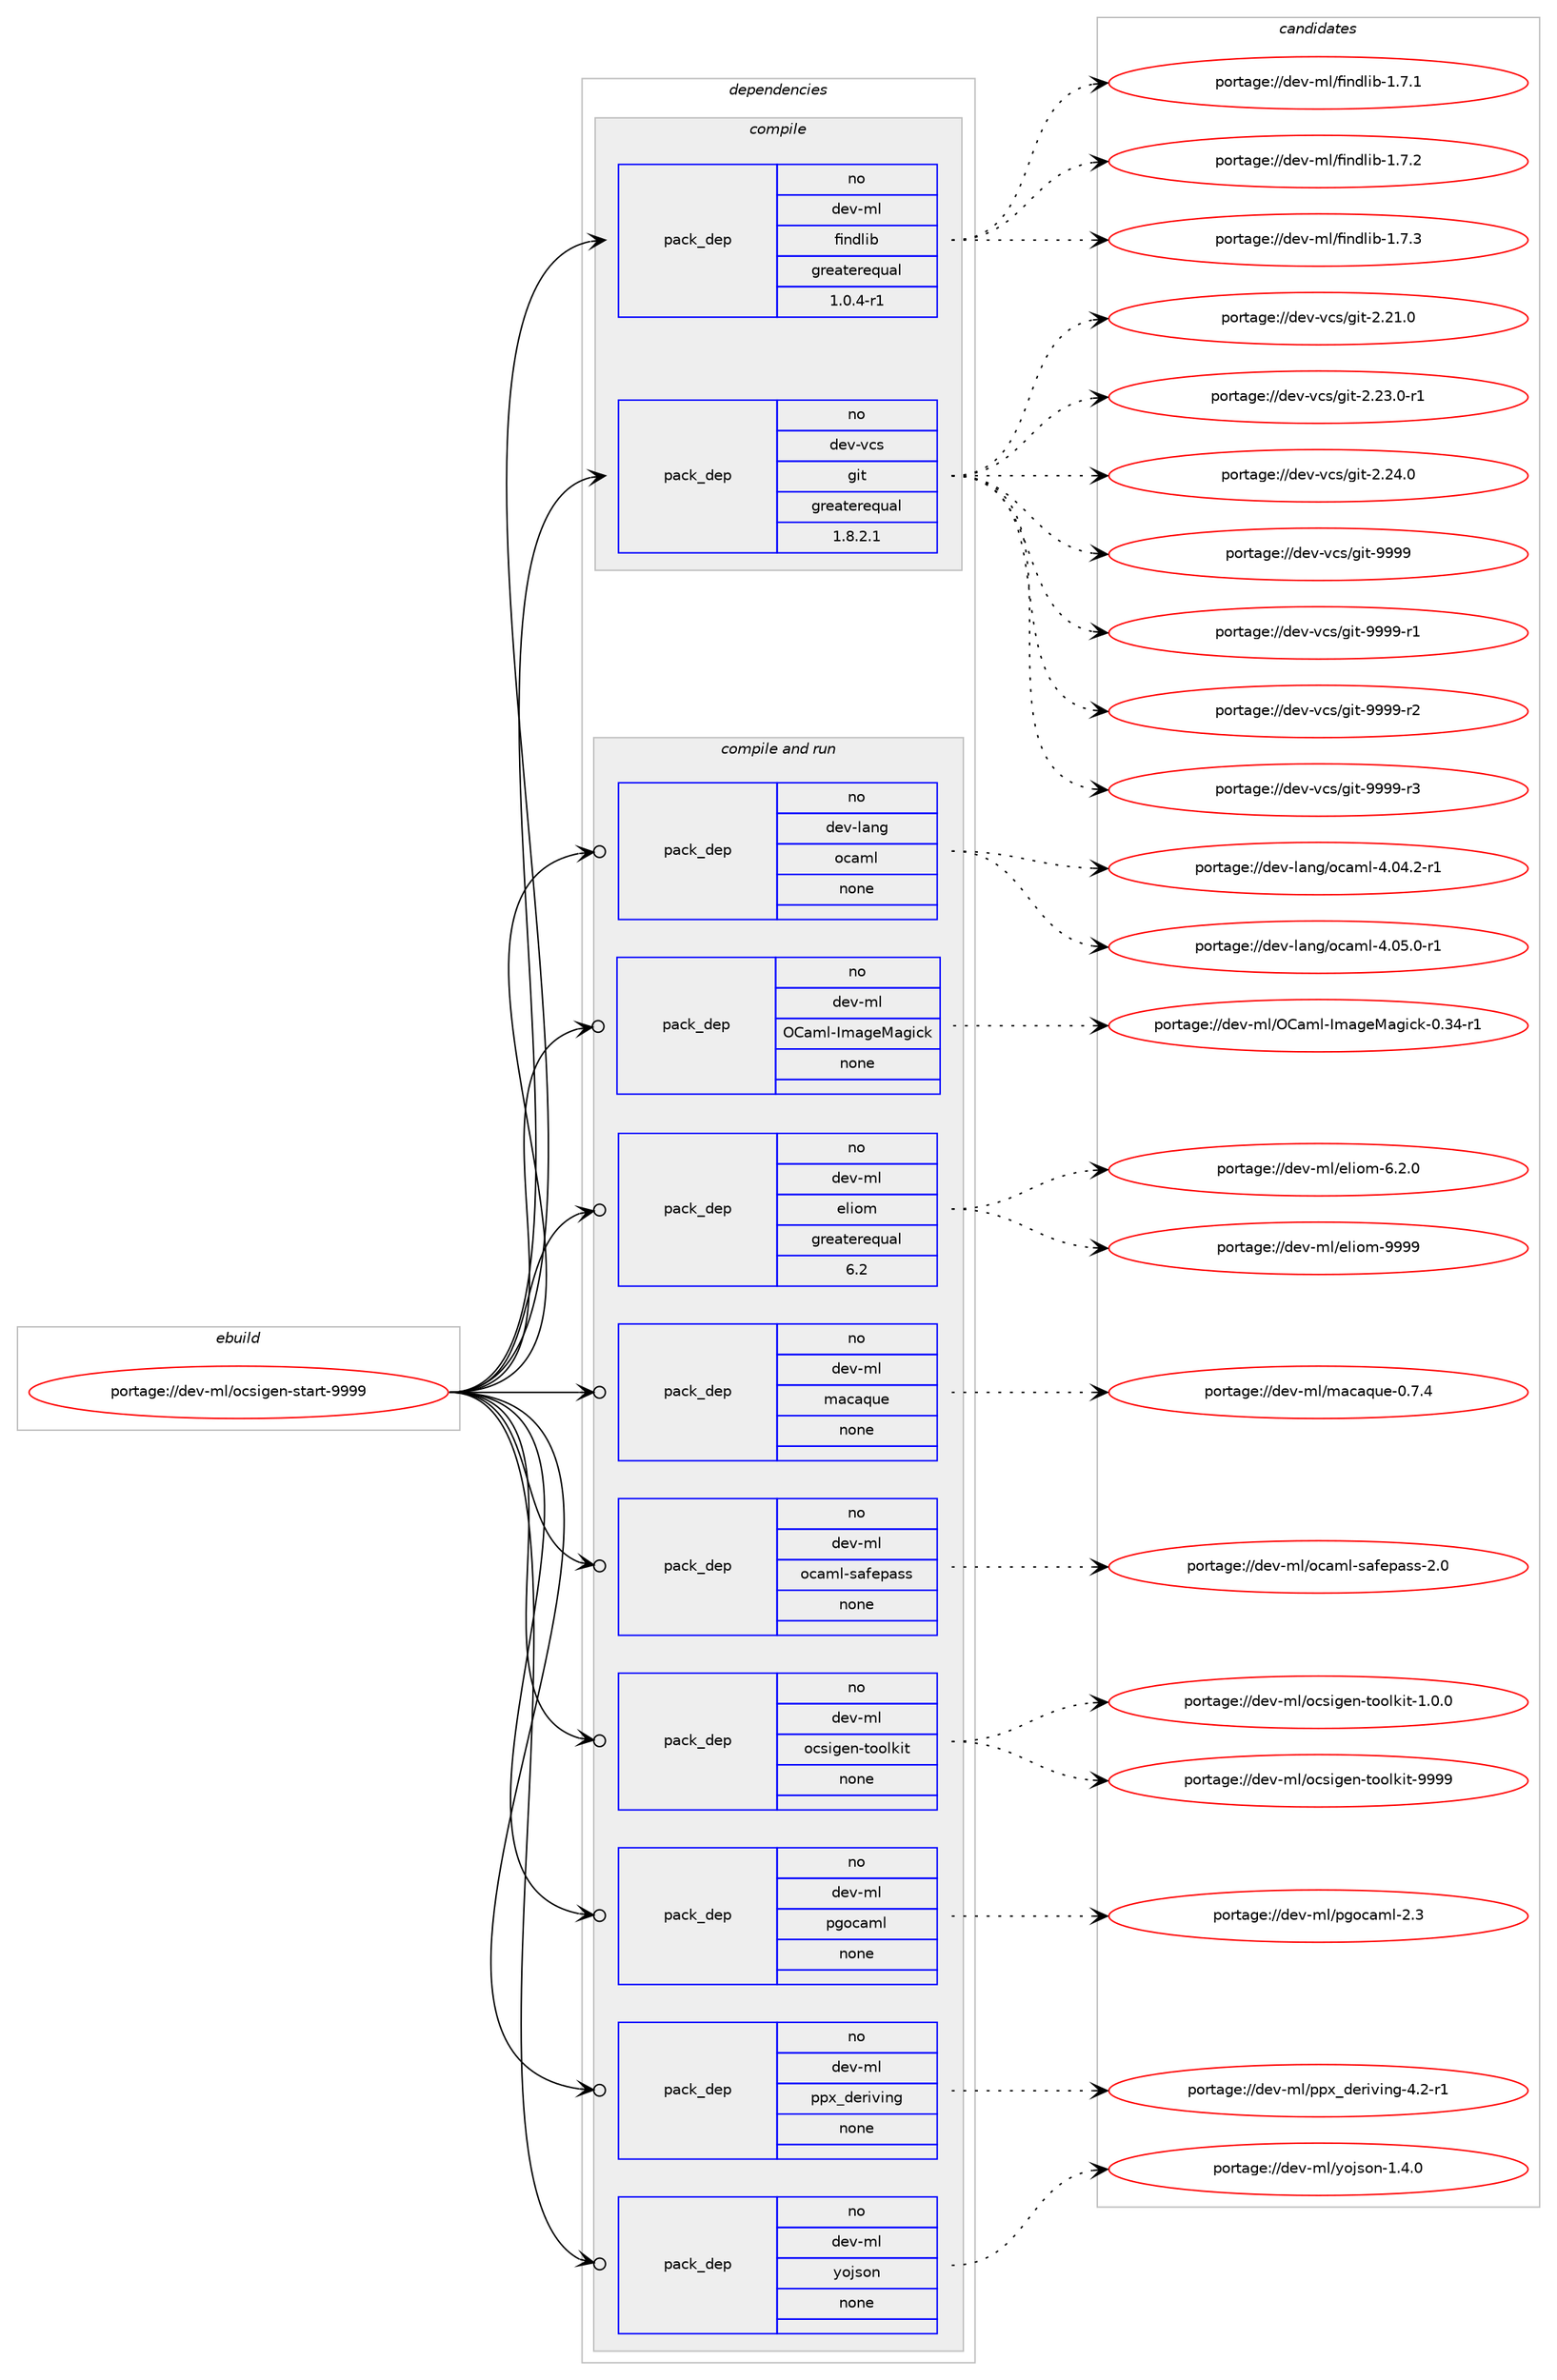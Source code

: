 digraph prolog {

# *************
# Graph options
# *************

newrank=true;
concentrate=true;
compound=true;
graph [rankdir=LR,fontname=Helvetica,fontsize=10,ranksep=1.5];#, ranksep=2.5, nodesep=0.2];
edge  [arrowhead=vee];
node  [fontname=Helvetica,fontsize=10];

# **********
# The ebuild
# **********

subgraph cluster_leftcol {
color=gray;
rank=same;
label=<<i>ebuild</i>>;
id [label="portage://dev-ml/ocsigen-start-9999", color=red, width=4, href="../dev-ml/ocsigen-start-9999.svg"];
}

# ****************
# The dependencies
# ****************

subgraph cluster_midcol {
color=gray;
label=<<i>dependencies</i>>;
subgraph cluster_compile {
fillcolor="#eeeeee";
style=filled;
label=<<i>compile</i>>;
subgraph pack81764 {
dependency107422 [label=<<TABLE BORDER="0" CELLBORDER="1" CELLSPACING="0" CELLPADDING="4" WIDTH="220"><TR><TD ROWSPAN="6" CELLPADDING="30">pack_dep</TD></TR><TR><TD WIDTH="110">no</TD></TR><TR><TD>dev-ml</TD></TR><TR><TD>findlib</TD></TR><TR><TD>greaterequal</TD></TR><TR><TD>1.0.4-r1</TD></TR></TABLE>>, shape=none, color=blue];
}
id:e -> dependency107422:w [weight=20,style="solid",arrowhead="vee"];
subgraph pack81765 {
dependency107423 [label=<<TABLE BORDER="0" CELLBORDER="1" CELLSPACING="0" CELLPADDING="4" WIDTH="220"><TR><TD ROWSPAN="6" CELLPADDING="30">pack_dep</TD></TR><TR><TD WIDTH="110">no</TD></TR><TR><TD>dev-vcs</TD></TR><TR><TD>git</TD></TR><TR><TD>greaterequal</TD></TR><TR><TD>1.8.2.1</TD></TR></TABLE>>, shape=none, color=blue];
}
id:e -> dependency107423:w [weight=20,style="solid",arrowhead="vee"];
}
subgraph cluster_compileandrun {
fillcolor="#eeeeee";
style=filled;
label=<<i>compile and run</i>>;
subgraph pack81766 {
dependency107424 [label=<<TABLE BORDER="0" CELLBORDER="1" CELLSPACING="0" CELLPADDING="4" WIDTH="220"><TR><TD ROWSPAN="6" CELLPADDING="30">pack_dep</TD></TR><TR><TD WIDTH="110">no</TD></TR><TR><TD>dev-lang</TD></TR><TR><TD>ocaml</TD></TR><TR><TD>none</TD></TR><TR><TD></TD></TR></TABLE>>, shape=none, color=blue];
}
id:e -> dependency107424:w [weight=20,style="solid",arrowhead="odotvee"];
subgraph pack81767 {
dependency107425 [label=<<TABLE BORDER="0" CELLBORDER="1" CELLSPACING="0" CELLPADDING="4" WIDTH="220"><TR><TD ROWSPAN="6" CELLPADDING="30">pack_dep</TD></TR><TR><TD WIDTH="110">no</TD></TR><TR><TD>dev-ml</TD></TR><TR><TD>OCaml-ImageMagick</TD></TR><TR><TD>none</TD></TR><TR><TD></TD></TR></TABLE>>, shape=none, color=blue];
}
id:e -> dependency107425:w [weight=20,style="solid",arrowhead="odotvee"];
subgraph pack81768 {
dependency107426 [label=<<TABLE BORDER="0" CELLBORDER="1" CELLSPACING="0" CELLPADDING="4" WIDTH="220"><TR><TD ROWSPAN="6" CELLPADDING="30">pack_dep</TD></TR><TR><TD WIDTH="110">no</TD></TR><TR><TD>dev-ml</TD></TR><TR><TD>eliom</TD></TR><TR><TD>greaterequal</TD></TR><TR><TD>6.2</TD></TR></TABLE>>, shape=none, color=blue];
}
id:e -> dependency107426:w [weight=20,style="solid",arrowhead="odotvee"];
subgraph pack81769 {
dependency107427 [label=<<TABLE BORDER="0" CELLBORDER="1" CELLSPACING="0" CELLPADDING="4" WIDTH="220"><TR><TD ROWSPAN="6" CELLPADDING="30">pack_dep</TD></TR><TR><TD WIDTH="110">no</TD></TR><TR><TD>dev-ml</TD></TR><TR><TD>macaque</TD></TR><TR><TD>none</TD></TR><TR><TD></TD></TR></TABLE>>, shape=none, color=blue];
}
id:e -> dependency107427:w [weight=20,style="solid",arrowhead="odotvee"];
subgraph pack81770 {
dependency107428 [label=<<TABLE BORDER="0" CELLBORDER="1" CELLSPACING="0" CELLPADDING="4" WIDTH="220"><TR><TD ROWSPAN="6" CELLPADDING="30">pack_dep</TD></TR><TR><TD WIDTH="110">no</TD></TR><TR><TD>dev-ml</TD></TR><TR><TD>ocaml-safepass</TD></TR><TR><TD>none</TD></TR><TR><TD></TD></TR></TABLE>>, shape=none, color=blue];
}
id:e -> dependency107428:w [weight=20,style="solid",arrowhead="odotvee"];
subgraph pack81771 {
dependency107429 [label=<<TABLE BORDER="0" CELLBORDER="1" CELLSPACING="0" CELLPADDING="4" WIDTH="220"><TR><TD ROWSPAN="6" CELLPADDING="30">pack_dep</TD></TR><TR><TD WIDTH="110">no</TD></TR><TR><TD>dev-ml</TD></TR><TR><TD>ocsigen-toolkit</TD></TR><TR><TD>none</TD></TR><TR><TD></TD></TR></TABLE>>, shape=none, color=blue];
}
id:e -> dependency107429:w [weight=20,style="solid",arrowhead="odotvee"];
subgraph pack81772 {
dependency107430 [label=<<TABLE BORDER="0" CELLBORDER="1" CELLSPACING="0" CELLPADDING="4" WIDTH="220"><TR><TD ROWSPAN="6" CELLPADDING="30">pack_dep</TD></TR><TR><TD WIDTH="110">no</TD></TR><TR><TD>dev-ml</TD></TR><TR><TD>pgocaml</TD></TR><TR><TD>none</TD></TR><TR><TD></TD></TR></TABLE>>, shape=none, color=blue];
}
id:e -> dependency107430:w [weight=20,style="solid",arrowhead="odotvee"];
subgraph pack81773 {
dependency107431 [label=<<TABLE BORDER="0" CELLBORDER="1" CELLSPACING="0" CELLPADDING="4" WIDTH="220"><TR><TD ROWSPAN="6" CELLPADDING="30">pack_dep</TD></TR><TR><TD WIDTH="110">no</TD></TR><TR><TD>dev-ml</TD></TR><TR><TD>ppx_deriving</TD></TR><TR><TD>none</TD></TR><TR><TD></TD></TR></TABLE>>, shape=none, color=blue];
}
id:e -> dependency107431:w [weight=20,style="solid",arrowhead="odotvee"];
subgraph pack81774 {
dependency107432 [label=<<TABLE BORDER="0" CELLBORDER="1" CELLSPACING="0" CELLPADDING="4" WIDTH="220"><TR><TD ROWSPAN="6" CELLPADDING="30">pack_dep</TD></TR><TR><TD WIDTH="110">no</TD></TR><TR><TD>dev-ml</TD></TR><TR><TD>yojson</TD></TR><TR><TD>none</TD></TR><TR><TD></TD></TR></TABLE>>, shape=none, color=blue];
}
id:e -> dependency107432:w [weight=20,style="solid",arrowhead="odotvee"];
}
subgraph cluster_run {
fillcolor="#eeeeee";
style=filled;
label=<<i>run</i>>;
}
}

# **************
# The candidates
# **************

subgraph cluster_choices {
rank=same;
color=gray;
label=<<i>candidates</i>>;

subgraph choice81764 {
color=black;
nodesep=1;
choiceportage100101118451091084710210511010010810598454946554649 [label="portage://dev-ml/findlib-1.7.1", color=red, width=4,href="../dev-ml/findlib-1.7.1.svg"];
choiceportage100101118451091084710210511010010810598454946554650 [label="portage://dev-ml/findlib-1.7.2", color=red, width=4,href="../dev-ml/findlib-1.7.2.svg"];
choiceportage100101118451091084710210511010010810598454946554651 [label="portage://dev-ml/findlib-1.7.3", color=red, width=4,href="../dev-ml/findlib-1.7.3.svg"];
dependency107422:e -> choiceportage100101118451091084710210511010010810598454946554649:w [style=dotted,weight="100"];
dependency107422:e -> choiceportage100101118451091084710210511010010810598454946554650:w [style=dotted,weight="100"];
dependency107422:e -> choiceportage100101118451091084710210511010010810598454946554651:w [style=dotted,weight="100"];
}
subgraph choice81765 {
color=black;
nodesep=1;
choiceportage10010111845118991154710310511645504650494648 [label="portage://dev-vcs/git-2.21.0", color=red, width=4,href="../dev-vcs/git-2.21.0.svg"];
choiceportage100101118451189911547103105116455046505146484511449 [label="portage://dev-vcs/git-2.23.0-r1", color=red, width=4,href="../dev-vcs/git-2.23.0-r1.svg"];
choiceportage10010111845118991154710310511645504650524648 [label="portage://dev-vcs/git-2.24.0", color=red, width=4,href="../dev-vcs/git-2.24.0.svg"];
choiceportage1001011184511899115471031051164557575757 [label="portage://dev-vcs/git-9999", color=red, width=4,href="../dev-vcs/git-9999.svg"];
choiceportage10010111845118991154710310511645575757574511449 [label="portage://dev-vcs/git-9999-r1", color=red, width=4,href="../dev-vcs/git-9999-r1.svg"];
choiceportage10010111845118991154710310511645575757574511450 [label="portage://dev-vcs/git-9999-r2", color=red, width=4,href="../dev-vcs/git-9999-r2.svg"];
choiceportage10010111845118991154710310511645575757574511451 [label="portage://dev-vcs/git-9999-r3", color=red, width=4,href="../dev-vcs/git-9999-r3.svg"];
dependency107423:e -> choiceportage10010111845118991154710310511645504650494648:w [style=dotted,weight="100"];
dependency107423:e -> choiceportage100101118451189911547103105116455046505146484511449:w [style=dotted,weight="100"];
dependency107423:e -> choiceportage10010111845118991154710310511645504650524648:w [style=dotted,weight="100"];
dependency107423:e -> choiceportage1001011184511899115471031051164557575757:w [style=dotted,weight="100"];
dependency107423:e -> choiceportage10010111845118991154710310511645575757574511449:w [style=dotted,weight="100"];
dependency107423:e -> choiceportage10010111845118991154710310511645575757574511450:w [style=dotted,weight="100"];
dependency107423:e -> choiceportage10010111845118991154710310511645575757574511451:w [style=dotted,weight="100"];
}
subgraph choice81766 {
color=black;
nodesep=1;
choiceportage1001011184510897110103471119997109108455246485246504511449 [label="portage://dev-lang/ocaml-4.04.2-r1", color=red, width=4,href="../dev-lang/ocaml-4.04.2-r1.svg"];
choiceportage1001011184510897110103471119997109108455246485346484511449 [label="portage://dev-lang/ocaml-4.05.0-r1", color=red, width=4,href="../dev-lang/ocaml-4.05.0-r1.svg"];
dependency107424:e -> choiceportage1001011184510897110103471119997109108455246485246504511449:w [style=dotted,weight="100"];
dependency107424:e -> choiceportage1001011184510897110103471119997109108455246485346484511449:w [style=dotted,weight="100"];
}
subgraph choice81767 {
color=black;
nodesep=1;
choiceportage100101118451091084779679710910845731099710310177971031059910745484651524511449 [label="portage://dev-ml/OCaml-ImageMagick-0.34-r1", color=red, width=4,href="../dev-ml/OCaml-ImageMagick-0.34-r1.svg"];
dependency107425:e -> choiceportage100101118451091084779679710910845731099710310177971031059910745484651524511449:w [style=dotted,weight="100"];
}
subgraph choice81768 {
color=black;
nodesep=1;
choiceportage1001011184510910847101108105111109455446504648 [label="portage://dev-ml/eliom-6.2.0", color=red, width=4,href="../dev-ml/eliom-6.2.0.svg"];
choiceportage10010111845109108471011081051111094557575757 [label="portage://dev-ml/eliom-9999", color=red, width=4,href="../dev-ml/eliom-9999.svg"];
dependency107426:e -> choiceportage1001011184510910847101108105111109455446504648:w [style=dotted,weight="100"];
dependency107426:e -> choiceportage10010111845109108471011081051111094557575757:w [style=dotted,weight="100"];
}
subgraph choice81769 {
color=black;
nodesep=1;
choiceportage1001011184510910847109979997113117101454846554652 [label="portage://dev-ml/macaque-0.7.4", color=red, width=4,href="../dev-ml/macaque-0.7.4.svg"];
dependency107427:e -> choiceportage1001011184510910847109979997113117101454846554652:w [style=dotted,weight="100"];
}
subgraph choice81770 {
color=black;
nodesep=1;
choiceportage1001011184510910847111999710910845115971021011129711511545504648 [label="portage://dev-ml/ocaml-safepass-2.0", color=red, width=4,href="../dev-ml/ocaml-safepass-2.0.svg"];
dependency107428:e -> choiceportage1001011184510910847111999710910845115971021011129711511545504648:w [style=dotted,weight="100"];
}
subgraph choice81771 {
color=black;
nodesep=1;
choiceportage10010111845109108471119911510510310111045116111111108107105116454946484648 [label="portage://dev-ml/ocsigen-toolkit-1.0.0", color=red, width=4,href="../dev-ml/ocsigen-toolkit-1.0.0.svg"];
choiceportage100101118451091084711199115105103101110451161111111081071051164557575757 [label="portage://dev-ml/ocsigen-toolkit-9999", color=red, width=4,href="../dev-ml/ocsigen-toolkit-9999.svg"];
dependency107429:e -> choiceportage10010111845109108471119911510510310111045116111111108107105116454946484648:w [style=dotted,weight="100"];
dependency107429:e -> choiceportage100101118451091084711199115105103101110451161111111081071051164557575757:w [style=dotted,weight="100"];
}
subgraph choice81772 {
color=black;
nodesep=1;
choiceportage1001011184510910847112103111999710910845504651 [label="portage://dev-ml/pgocaml-2.3", color=red, width=4,href="../dev-ml/pgocaml-2.3.svg"];
dependency107430:e -> choiceportage1001011184510910847112103111999710910845504651:w [style=dotted,weight="100"];
}
subgraph choice81773 {
color=black;
nodesep=1;
choiceportage100101118451091084711211212095100101114105118105110103455246504511449 [label="portage://dev-ml/ppx_deriving-4.2-r1", color=red, width=4,href="../dev-ml/ppx_deriving-4.2-r1.svg"];
dependency107431:e -> choiceportage100101118451091084711211212095100101114105118105110103455246504511449:w [style=dotted,weight="100"];
}
subgraph choice81774 {
color=black;
nodesep=1;
choiceportage1001011184510910847121111106115111110454946524648 [label="portage://dev-ml/yojson-1.4.0", color=red, width=4,href="../dev-ml/yojson-1.4.0.svg"];
dependency107432:e -> choiceportage1001011184510910847121111106115111110454946524648:w [style=dotted,weight="100"];
}
}

}
